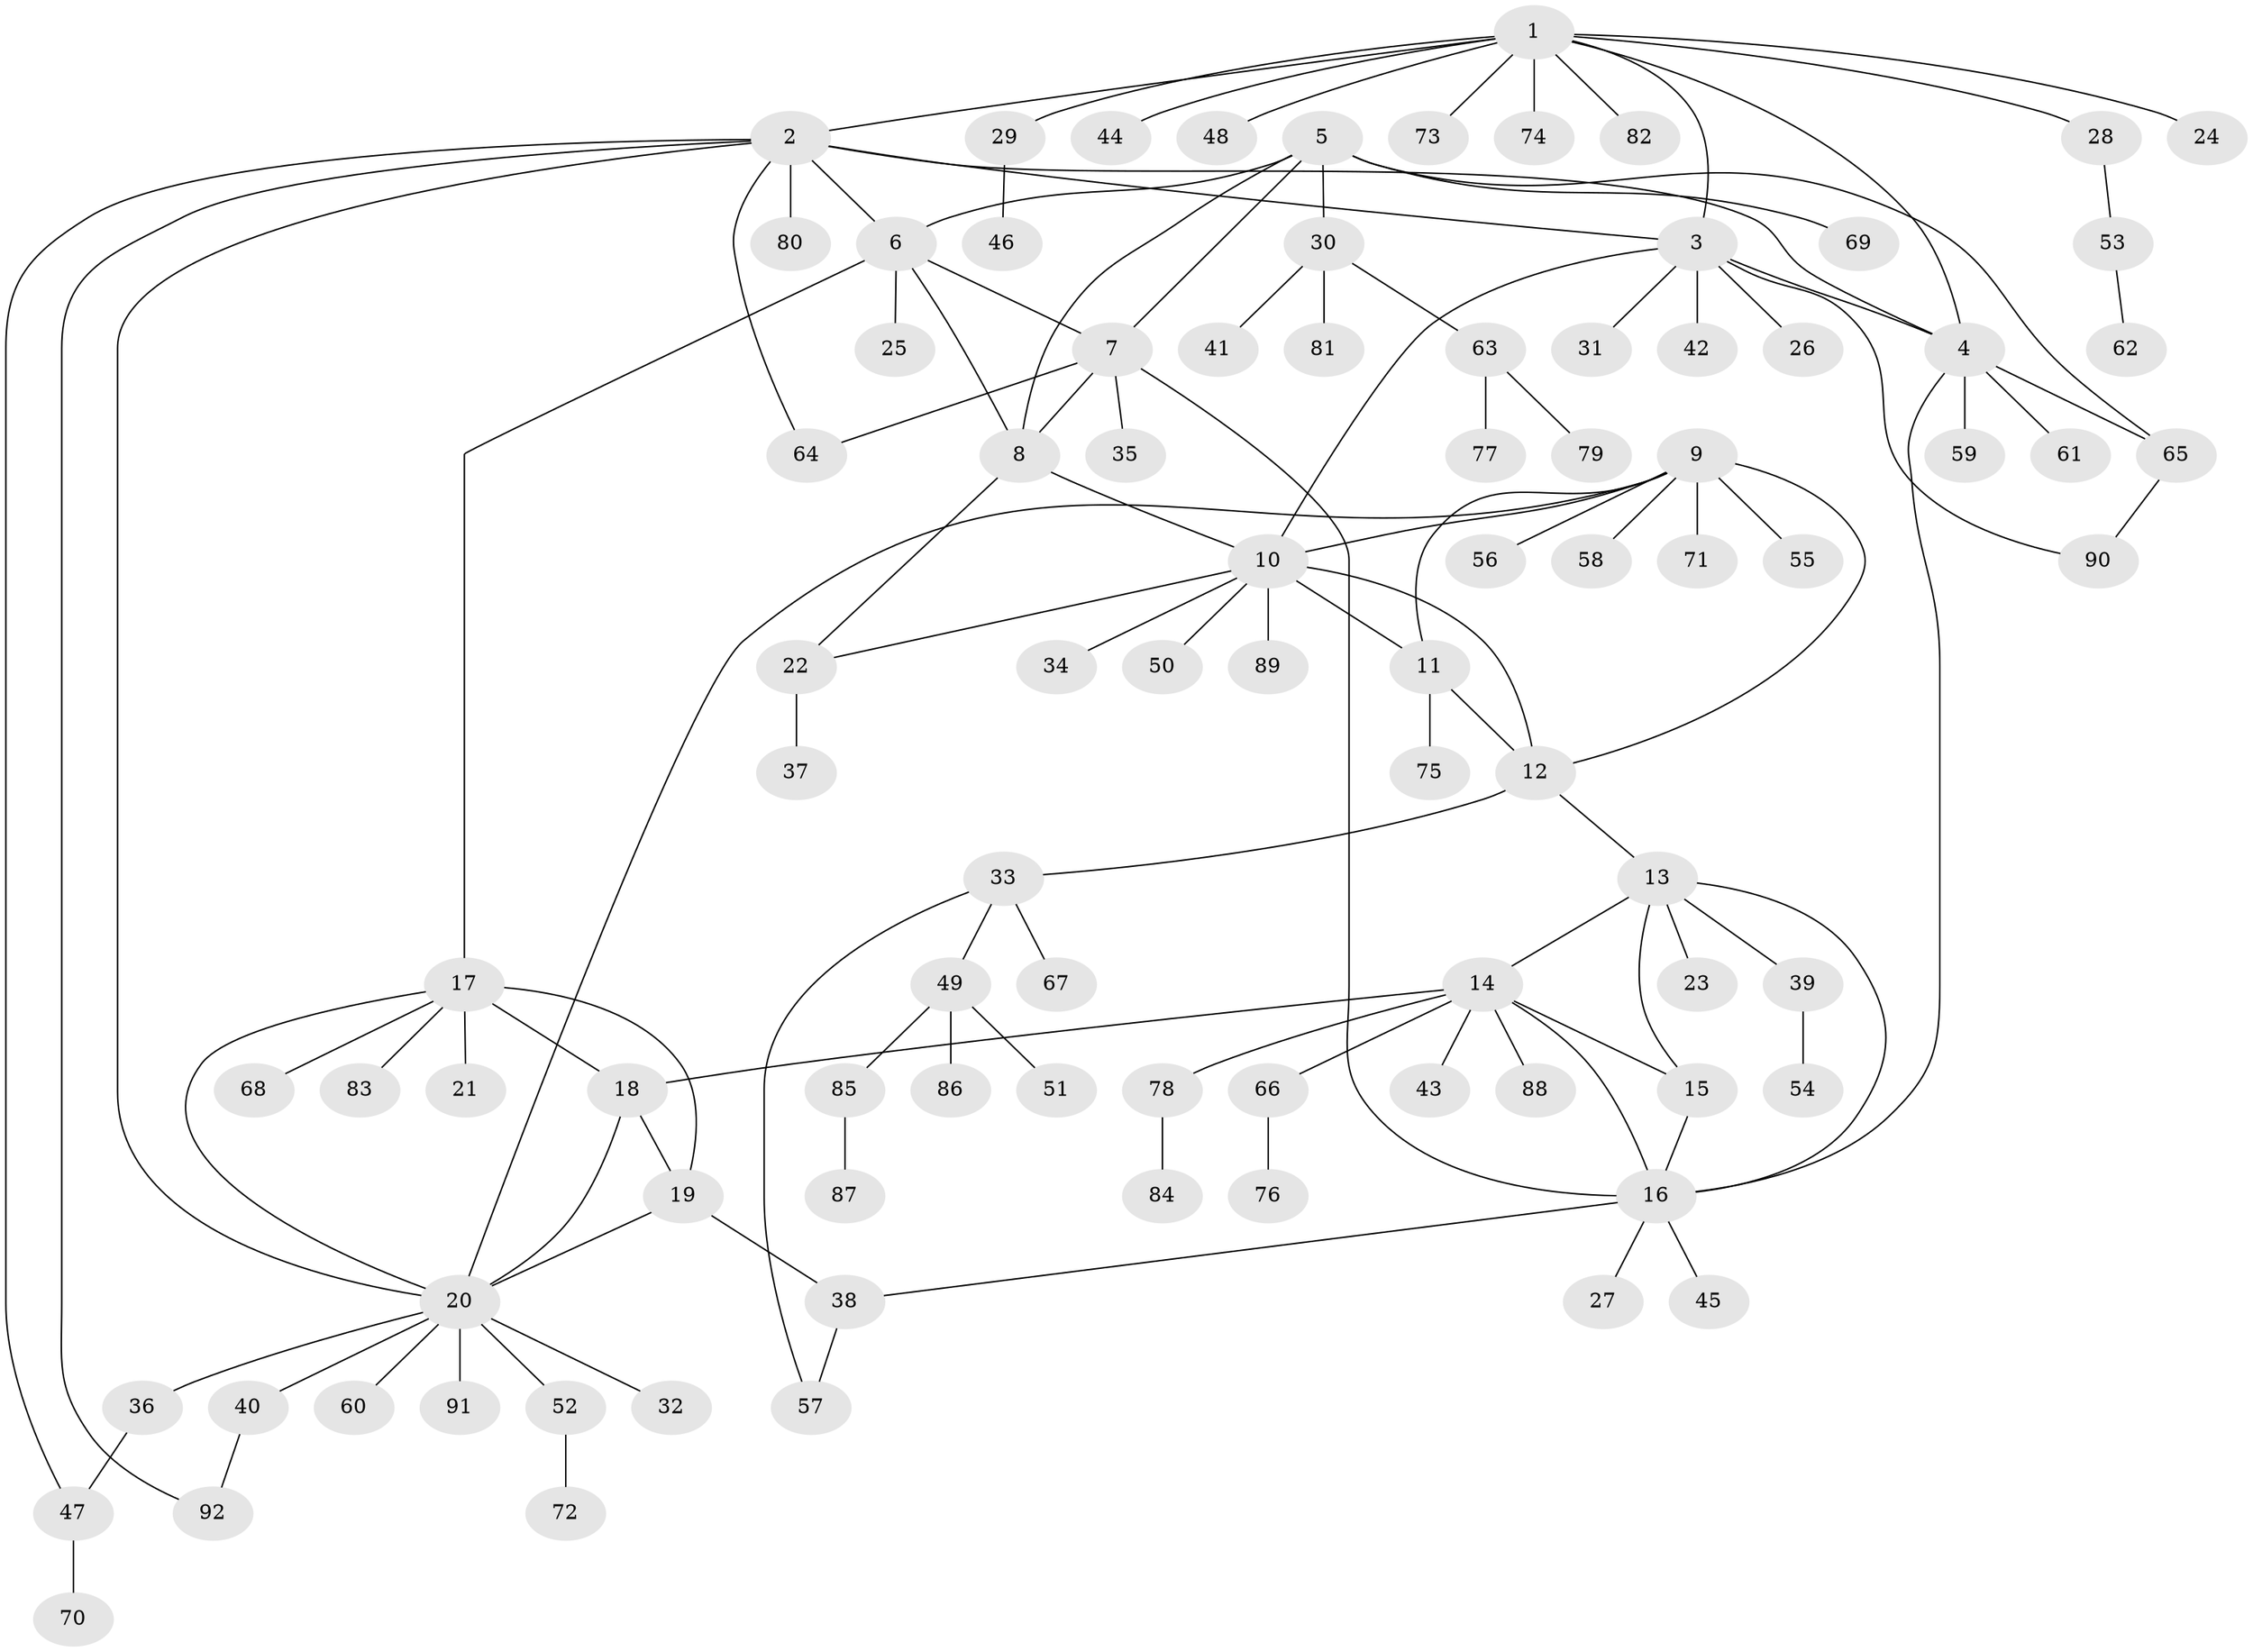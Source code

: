 // Generated by graph-tools (version 1.1) at 2025/50/03/09/25 03:50:34]
// undirected, 92 vertices, 120 edges
graph export_dot {
graph [start="1"]
  node [color=gray90,style=filled];
  1;
  2;
  3;
  4;
  5;
  6;
  7;
  8;
  9;
  10;
  11;
  12;
  13;
  14;
  15;
  16;
  17;
  18;
  19;
  20;
  21;
  22;
  23;
  24;
  25;
  26;
  27;
  28;
  29;
  30;
  31;
  32;
  33;
  34;
  35;
  36;
  37;
  38;
  39;
  40;
  41;
  42;
  43;
  44;
  45;
  46;
  47;
  48;
  49;
  50;
  51;
  52;
  53;
  54;
  55;
  56;
  57;
  58;
  59;
  60;
  61;
  62;
  63;
  64;
  65;
  66;
  67;
  68;
  69;
  70;
  71;
  72;
  73;
  74;
  75;
  76;
  77;
  78;
  79;
  80;
  81;
  82;
  83;
  84;
  85;
  86;
  87;
  88;
  89;
  90;
  91;
  92;
  1 -- 2;
  1 -- 3;
  1 -- 4;
  1 -- 24;
  1 -- 28;
  1 -- 29;
  1 -- 44;
  1 -- 48;
  1 -- 73;
  1 -- 74;
  1 -- 82;
  2 -- 3;
  2 -- 4;
  2 -- 6;
  2 -- 20;
  2 -- 47;
  2 -- 64;
  2 -- 80;
  2 -- 92;
  3 -- 4;
  3 -- 10;
  3 -- 26;
  3 -- 31;
  3 -- 42;
  3 -- 90;
  4 -- 16;
  4 -- 59;
  4 -- 61;
  4 -- 65;
  5 -- 6;
  5 -- 7;
  5 -- 8;
  5 -- 30;
  5 -- 65;
  5 -- 69;
  6 -- 7;
  6 -- 8;
  6 -- 17;
  6 -- 25;
  7 -- 8;
  7 -- 16;
  7 -- 35;
  7 -- 64;
  8 -- 10;
  8 -- 22;
  9 -- 10;
  9 -- 11;
  9 -- 12;
  9 -- 20;
  9 -- 55;
  9 -- 56;
  9 -- 58;
  9 -- 71;
  10 -- 11;
  10 -- 12;
  10 -- 22;
  10 -- 34;
  10 -- 50;
  10 -- 89;
  11 -- 12;
  11 -- 75;
  12 -- 13;
  12 -- 33;
  13 -- 14;
  13 -- 15;
  13 -- 16;
  13 -- 23;
  13 -- 39;
  14 -- 15;
  14 -- 16;
  14 -- 18;
  14 -- 43;
  14 -- 66;
  14 -- 78;
  14 -- 88;
  15 -- 16;
  16 -- 27;
  16 -- 38;
  16 -- 45;
  17 -- 18;
  17 -- 19;
  17 -- 20;
  17 -- 21;
  17 -- 68;
  17 -- 83;
  18 -- 19;
  18 -- 20;
  19 -- 20;
  19 -- 38;
  20 -- 32;
  20 -- 36;
  20 -- 40;
  20 -- 52;
  20 -- 60;
  20 -- 91;
  22 -- 37;
  28 -- 53;
  29 -- 46;
  30 -- 41;
  30 -- 63;
  30 -- 81;
  33 -- 49;
  33 -- 57;
  33 -- 67;
  36 -- 47;
  38 -- 57;
  39 -- 54;
  40 -- 92;
  47 -- 70;
  49 -- 51;
  49 -- 85;
  49 -- 86;
  52 -- 72;
  53 -- 62;
  63 -- 77;
  63 -- 79;
  65 -- 90;
  66 -- 76;
  78 -- 84;
  85 -- 87;
}
